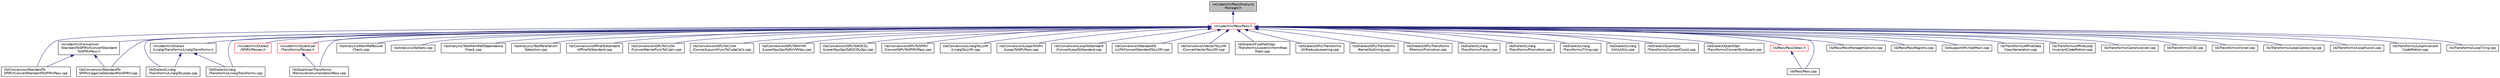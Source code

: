 digraph "include/mlir/Pass/AnalysisManager.h"
{
  bgcolor="transparent";
  edge [fontname="Helvetica",fontsize="10",labelfontname="Helvetica",labelfontsize="10"];
  node [fontname="Helvetica",fontsize="10",shape=record];
  Node52 [label="include/mlir/Pass/Analysis\lManager.h",height=0.2,width=0.4,color="black", fillcolor="grey75", style="filled", fontcolor="black"];
  Node52 -> Node53 [dir="back",color="midnightblue",fontsize="10",style="solid",fontname="Helvetica"];
  Node53 [label="include/mlir/Pass/Pass.h",height=0.2,width=0.4,color="red",URL="$Pass_8h.html"];
  Node53 -> Node54 [dir="back",color="midnightblue",fontsize="10",style="solid",fontname="Helvetica"];
  Node54 [label="include/mlir/Conversion\l/StandardToSPIRV/ConvertStandard\lToSPIRVPass.h",height=0.2,width=0.4,color="black",URL="$ConvertStandardToSPIRVPass_8h.html"];
  Node54 -> Node55 [dir="back",color="midnightblue",fontsize="10",style="solid",fontname="Helvetica"];
  Node55 [label="lib/Conversion/StandardTo\lSPIRV/ConvertStandardToSPIRVPass.cpp",height=0.2,width=0.4,color="black",URL="$ConvertStandardToSPIRVPass_8cpp.html"];
  Node54 -> Node56 [dir="back",color="midnightblue",fontsize="10",style="solid",fontname="Helvetica"];
  Node56 [label="lib/Conversion/StandardTo\lSPIRV/LegalizeStandardForSPIRV.cpp",height=0.2,width=0.4,color="black",URL="$LegalizeStandardForSPIRV_8cpp.html"];
  Node53 -> Node57 [dir="back",color="midnightblue",fontsize="10",style="solid",fontname="Helvetica"];
  Node57 [label="include/mlir/Dialect\l/Linalg/Transforms/LinalgTransforms.h",height=0.2,width=0.4,color="black",URL="$LinalgTransforms_8h.html"];
  Node57 -> Node58 [dir="back",color="midnightblue",fontsize="10",style="solid",fontname="Helvetica"];
  Node58 [label="lib/Dialect/Linalg\l/Transforms/LinalgToLoops.cpp",height=0.2,width=0.4,color="black",URL="$LinalgToLoops_8cpp.html"];
  Node57 -> Node59 [dir="back",color="midnightblue",fontsize="10",style="solid",fontname="Helvetica"];
  Node59 [label="lib/Dialect/Linalg\l/Transforms/LinalgTransforms.cpp",height=0.2,width=0.4,color="black",URL="$LinalgTransforms_8cpp.html"];
  Node53 -> Node60 [dir="back",color="midnightblue",fontsize="10",style="solid",fontname="Helvetica"];
  Node60 [label="include/mlir/Dialect\l/SPIRV/Passes.h",height=0.2,width=0.4,color="red",URL="$Dialect_2SPIRV_2Passes_8h.html"];
  Node53 -> Node63 [dir="back",color="midnightblue",fontsize="10",style="solid",fontname="Helvetica"];
  Node63 [label="include/mlir/Quantizer\l/Transforms/Passes.h",height=0.2,width=0.4,color="red",URL="$Quantizer_2Transforms_2Passes_8h.html"];
  Node63 -> Node66 [dir="back",color="midnightblue",fontsize="10",style="solid",fontname="Helvetica"];
  Node66 [label="lib/Quantizer/Transforms\l/RemoveInstrumentationPass.cpp",height=0.2,width=0.4,color="black",URL="$RemoveInstrumentationPass_8cpp.html"];
  Node53 -> Node67 [dir="back",color="midnightblue",fontsize="10",style="solid",fontname="Helvetica"];
  Node67 [label="lib/Analysis/MemRefBound\lCheck.cpp",height=0.2,width=0.4,color="black",URL="$MemRefBoundCheck_8cpp.html"];
  Node53 -> Node68 [dir="back",color="midnightblue",fontsize="10",style="solid",fontname="Helvetica"];
  Node68 [label="lib/Analysis/OpStats.cpp",height=0.2,width=0.4,color="black",URL="$OpStats_8cpp.html"];
  Node53 -> Node69 [dir="back",color="midnightblue",fontsize="10",style="solid",fontname="Helvetica"];
  Node69 [label="lib/Analysis/TestMemRefDependence\lCheck.cpp",height=0.2,width=0.4,color="black",URL="$TestMemRefDependenceCheck_8cpp.html"];
  Node53 -> Node70 [dir="back",color="midnightblue",fontsize="10",style="solid",fontname="Helvetica"];
  Node70 [label="lib/Analysis/TestParallelism\lDetection.cpp",height=0.2,width=0.4,color="black",URL="$TestParallelismDetection_8cpp.html"];
  Node53 -> Node71 [dir="back",color="midnightblue",fontsize="10",style="solid",fontname="Helvetica"];
  Node71 [label="lib/Conversion/AffineToStandard\l/AffineToStandard.cpp",height=0.2,width=0.4,color="black",URL="$AffineToStandard_8cpp.html"];
  Node53 -> Node72 [dir="back",color="midnightblue",fontsize="10",style="solid",fontname="Helvetica"];
  Node72 [label="lib/Conversion/GPUToCUDA\l/ConvertKernelFuncToCubin.cpp",height=0.2,width=0.4,color="black",URL="$ConvertKernelFuncToCubin_8cpp.html"];
  Node53 -> Node73 [dir="back",color="midnightblue",fontsize="10",style="solid",fontname="Helvetica"];
  Node73 [label="lib/Conversion/GPUToCUDA\l/ConvertLaunchFuncToCudaCalls.cpp",height=0.2,width=0.4,color="black",URL="$ConvertLaunchFuncToCudaCalls_8cpp.html"];
  Node53 -> Node74 [dir="back",color="midnightblue",fontsize="10",style="solid",fontname="Helvetica"];
  Node74 [label="lib/Conversion/GPUToNVVM\l/LowerGpuOpsToNVVMOps.cpp",height=0.2,width=0.4,color="black",URL="$LowerGpuOpsToNVVMOps_8cpp.html"];
  Node53 -> Node75 [dir="back",color="midnightblue",fontsize="10",style="solid",fontname="Helvetica"];
  Node75 [label="lib/Conversion/GPUToROCDL\l/LowerGpuOpsToROCDLOps.cpp",height=0.2,width=0.4,color="black",URL="$LowerGpuOpsToROCDLOps_8cpp.html"];
  Node53 -> Node76 [dir="back",color="midnightblue",fontsize="10",style="solid",fontname="Helvetica"];
  Node76 [label="lib/Conversion/GPUToSPIRV\l/ConvertGPUToSPIRVPass.cpp",height=0.2,width=0.4,color="black",URL="$ConvertGPUToSPIRVPass_8cpp.html"];
  Node53 -> Node77 [dir="back",color="midnightblue",fontsize="10",style="solid",fontname="Helvetica"];
  Node77 [label="lib/Conversion/LinalgToLLVM\l/LinalgToLLVM.cpp",height=0.2,width=0.4,color="black",URL="$LinalgToLLVM_8cpp.html"];
  Node53 -> Node78 [dir="back",color="midnightblue",fontsize="10",style="solid",fontname="Helvetica"];
  Node78 [label="lib/Conversion/LoopsToGPU\l/LoopsToGPUPass.cpp",height=0.2,width=0.4,color="black",URL="$LoopsToGPUPass_8cpp.html"];
  Node53 -> Node79 [dir="back",color="midnightblue",fontsize="10",style="solid",fontname="Helvetica"];
  Node79 [label="lib/Conversion/LoopToStandard\l/ConvertLoopToStandard.cpp",height=0.2,width=0.4,color="black",URL="$ConvertLoopToStandard_8cpp.html"];
  Node53 -> Node80 [dir="back",color="midnightblue",fontsize="10",style="solid",fontname="Helvetica"];
  Node80 [label="lib/Conversion/StandardTo\lLLVM/ConvertStandardToLLVM.cpp",height=0.2,width=0.4,color="black",URL="$ConvertStandardToLLVM_8cpp.html"];
  Node53 -> Node55 [dir="back",color="midnightblue",fontsize="10",style="solid",fontname="Helvetica"];
  Node53 -> Node56 [dir="back",color="midnightblue",fontsize="10",style="solid",fontname="Helvetica"];
  Node53 -> Node81 [dir="back",color="midnightblue",fontsize="10",style="solid",fontname="Helvetica"];
  Node81 [label="lib/Conversion/VectorToLLVM\l/ConvertVectorToLLVM.cpp",height=0.2,width=0.4,color="black",URL="$ConvertVectorToLLVM_8cpp.html"];
  Node53 -> Node82 [dir="back",color="midnightblue",fontsize="10",style="solid",fontname="Helvetica"];
  Node82 [label="lib/Dialect/FxpMathOps\l/Transforms/LowerUniformReal\lMath.cpp",height=0.2,width=0.4,color="black",URL="$LowerUniformRealMath_8cpp.html"];
  Node53 -> Node83 [dir="back",color="midnightblue",fontsize="10",style="solid",fontname="Helvetica"];
  Node83 [label="lib/Dialect/GPU/Transforms\l/AllReduceLowering.cpp",height=0.2,width=0.4,color="black",URL="$AllReduceLowering_8cpp.html"];
  Node53 -> Node84 [dir="back",color="midnightblue",fontsize="10",style="solid",fontname="Helvetica"];
  Node84 [label="lib/Dialect/GPU/Transforms\l/KernelOutlining.cpp",height=0.2,width=0.4,color="black",URL="$KernelOutlining_8cpp.html"];
  Node53 -> Node85 [dir="back",color="midnightblue",fontsize="10",style="solid",fontname="Helvetica"];
  Node85 [label="lib/Dialect/GPU/Transforms\l/MemoryPromotion.cpp",height=0.2,width=0.4,color="black",URL="$MemoryPromotion_8cpp.html"];
  Node53 -> Node86 [dir="back",color="midnightblue",fontsize="10",style="solid",fontname="Helvetica"];
  Node86 [label="lib/Dialect/Linalg\l/Transforms/Fusion.cpp",height=0.2,width=0.4,color="black",URL="$Fusion_8cpp.html"];
  Node53 -> Node58 [dir="back",color="midnightblue",fontsize="10",style="solid",fontname="Helvetica"];
  Node53 -> Node59 [dir="back",color="midnightblue",fontsize="10",style="solid",fontname="Helvetica"];
  Node53 -> Node87 [dir="back",color="midnightblue",fontsize="10",style="solid",fontname="Helvetica"];
  Node87 [label="lib/Dialect/Linalg\l/Transforms/Promotion.cpp",height=0.2,width=0.4,color="black",URL="$Promotion_8cpp.html"];
  Node53 -> Node88 [dir="back",color="midnightblue",fontsize="10",style="solid",fontname="Helvetica"];
  Node88 [label="lib/Dialect/Linalg\l/Transforms/Tiling.cpp",height=0.2,width=0.4,color="black",URL="$Tiling_8cpp.html"];
  Node53 -> Node89 [dir="back",color="midnightblue",fontsize="10",style="solid",fontname="Helvetica"];
  Node89 [label="lib/Dialect/Linalg\l/Utils/Utils.cpp",height=0.2,width=0.4,color="black",URL="$Dialect_2Linalg_2Utils_2Utils_8cpp.html"];
  Node53 -> Node90 [dir="back",color="midnightblue",fontsize="10",style="solid",fontname="Helvetica"];
  Node90 [label="lib/Dialect/QuantOps\l/Transforms/ConvertConst.cpp",height=0.2,width=0.4,color="black",URL="$ConvertConst_8cpp.html"];
  Node53 -> Node91 [dir="back",color="midnightblue",fontsize="10",style="solid",fontname="Helvetica"];
  Node91 [label="lib/Dialect/QuantOps\l/Transforms/ConvertSimQuant.cpp",height=0.2,width=0.4,color="black",URL="$ConvertSimQuant_8cpp.html"];
  Node53 -> Node92 [dir="back",color="midnightblue",fontsize="10",style="solid",fontname="Helvetica"];
  Node92 [label="lib/Pass/PassDetail.h",height=0.2,width=0.4,color="red",URL="$PassDetail_8h.html"];
  Node92 -> Node94 [dir="back",color="midnightblue",fontsize="10",style="solid",fontname="Helvetica"];
  Node94 [label="lib/Pass/Pass.cpp",height=0.2,width=0.4,color="black",URL="$Pass_8cpp.html"];
  Node53 -> Node94 [dir="back",color="midnightblue",fontsize="10",style="solid",fontname="Helvetica"];
  Node53 -> Node97 [dir="back",color="midnightblue",fontsize="10",style="solid",fontname="Helvetica"];
  Node97 [label="lib/Pass/PassManagerOptions.cpp",height=0.2,width=0.4,color="black",URL="$PassManagerOptions_8cpp.html"];
  Node53 -> Node98 [dir="back",color="midnightblue",fontsize="10",style="solid",fontname="Helvetica"];
  Node98 [label="lib/Pass/PassRegistry.cpp",height=0.2,width=0.4,color="black",URL="$PassRegistry_8cpp.html"];
  Node53 -> Node66 [dir="back",color="midnightblue",fontsize="10",style="solid",fontname="Helvetica"];
  Node53 -> Node99 [dir="back",color="midnightblue",fontsize="10",style="solid",fontname="Helvetica"];
  Node99 [label="lib/Support/MlirOptMain.cpp",height=0.2,width=0.4,color="black",URL="$MlirOptMain_8cpp.html"];
  Node53 -> Node100 [dir="back",color="midnightblue",fontsize="10",style="solid",fontname="Helvetica"];
  Node100 [label="lib/Transforms/AffineData\lCopyGeneration.cpp",height=0.2,width=0.4,color="black",URL="$AffineDataCopyGeneration_8cpp.html"];
  Node53 -> Node101 [dir="back",color="midnightblue",fontsize="10",style="solid",fontname="Helvetica"];
  Node101 [label="lib/Transforms/AffineLoop\lInvariantCodeMotion.cpp",height=0.2,width=0.4,color="black",URL="$AffineLoopInvariantCodeMotion_8cpp.html"];
  Node53 -> Node102 [dir="back",color="midnightblue",fontsize="10",style="solid",fontname="Helvetica"];
  Node102 [label="lib/Transforms/Canonicalizer.cpp",height=0.2,width=0.4,color="black",URL="$Canonicalizer_8cpp.html"];
  Node53 -> Node103 [dir="back",color="midnightblue",fontsize="10",style="solid",fontname="Helvetica"];
  Node103 [label="lib/Transforms/CSE.cpp",height=0.2,width=0.4,color="black",URL="$CSE_8cpp.html"];
  Node53 -> Node104 [dir="back",color="midnightblue",fontsize="10",style="solid",fontname="Helvetica"];
  Node104 [label="lib/Transforms/Inliner.cpp",height=0.2,width=0.4,color="black",URL="$Inliner_8cpp.html"];
  Node53 -> Node105 [dir="back",color="midnightblue",fontsize="10",style="solid",fontname="Helvetica"];
  Node105 [label="lib/Transforms/LoopCoalescing.cpp",height=0.2,width=0.4,color="black",URL="$LoopCoalescing_8cpp.html"];
  Node53 -> Node106 [dir="back",color="midnightblue",fontsize="10",style="solid",fontname="Helvetica"];
  Node106 [label="lib/Transforms/LoopFusion.cpp",height=0.2,width=0.4,color="black",URL="$LoopFusion_8cpp.html"];
  Node53 -> Node107 [dir="back",color="midnightblue",fontsize="10",style="solid",fontname="Helvetica"];
  Node107 [label="lib/Transforms/LoopInvariant\lCodeMotion.cpp",height=0.2,width=0.4,color="black",URL="$LoopInvariantCodeMotion_8cpp.html"];
  Node53 -> Node108 [dir="back",color="midnightblue",fontsize="10",style="solid",fontname="Helvetica"];
  Node108 [label="lib/Transforms/LoopTiling.cpp",height=0.2,width=0.4,color="black",URL="$LoopTiling_8cpp.html"];
}
